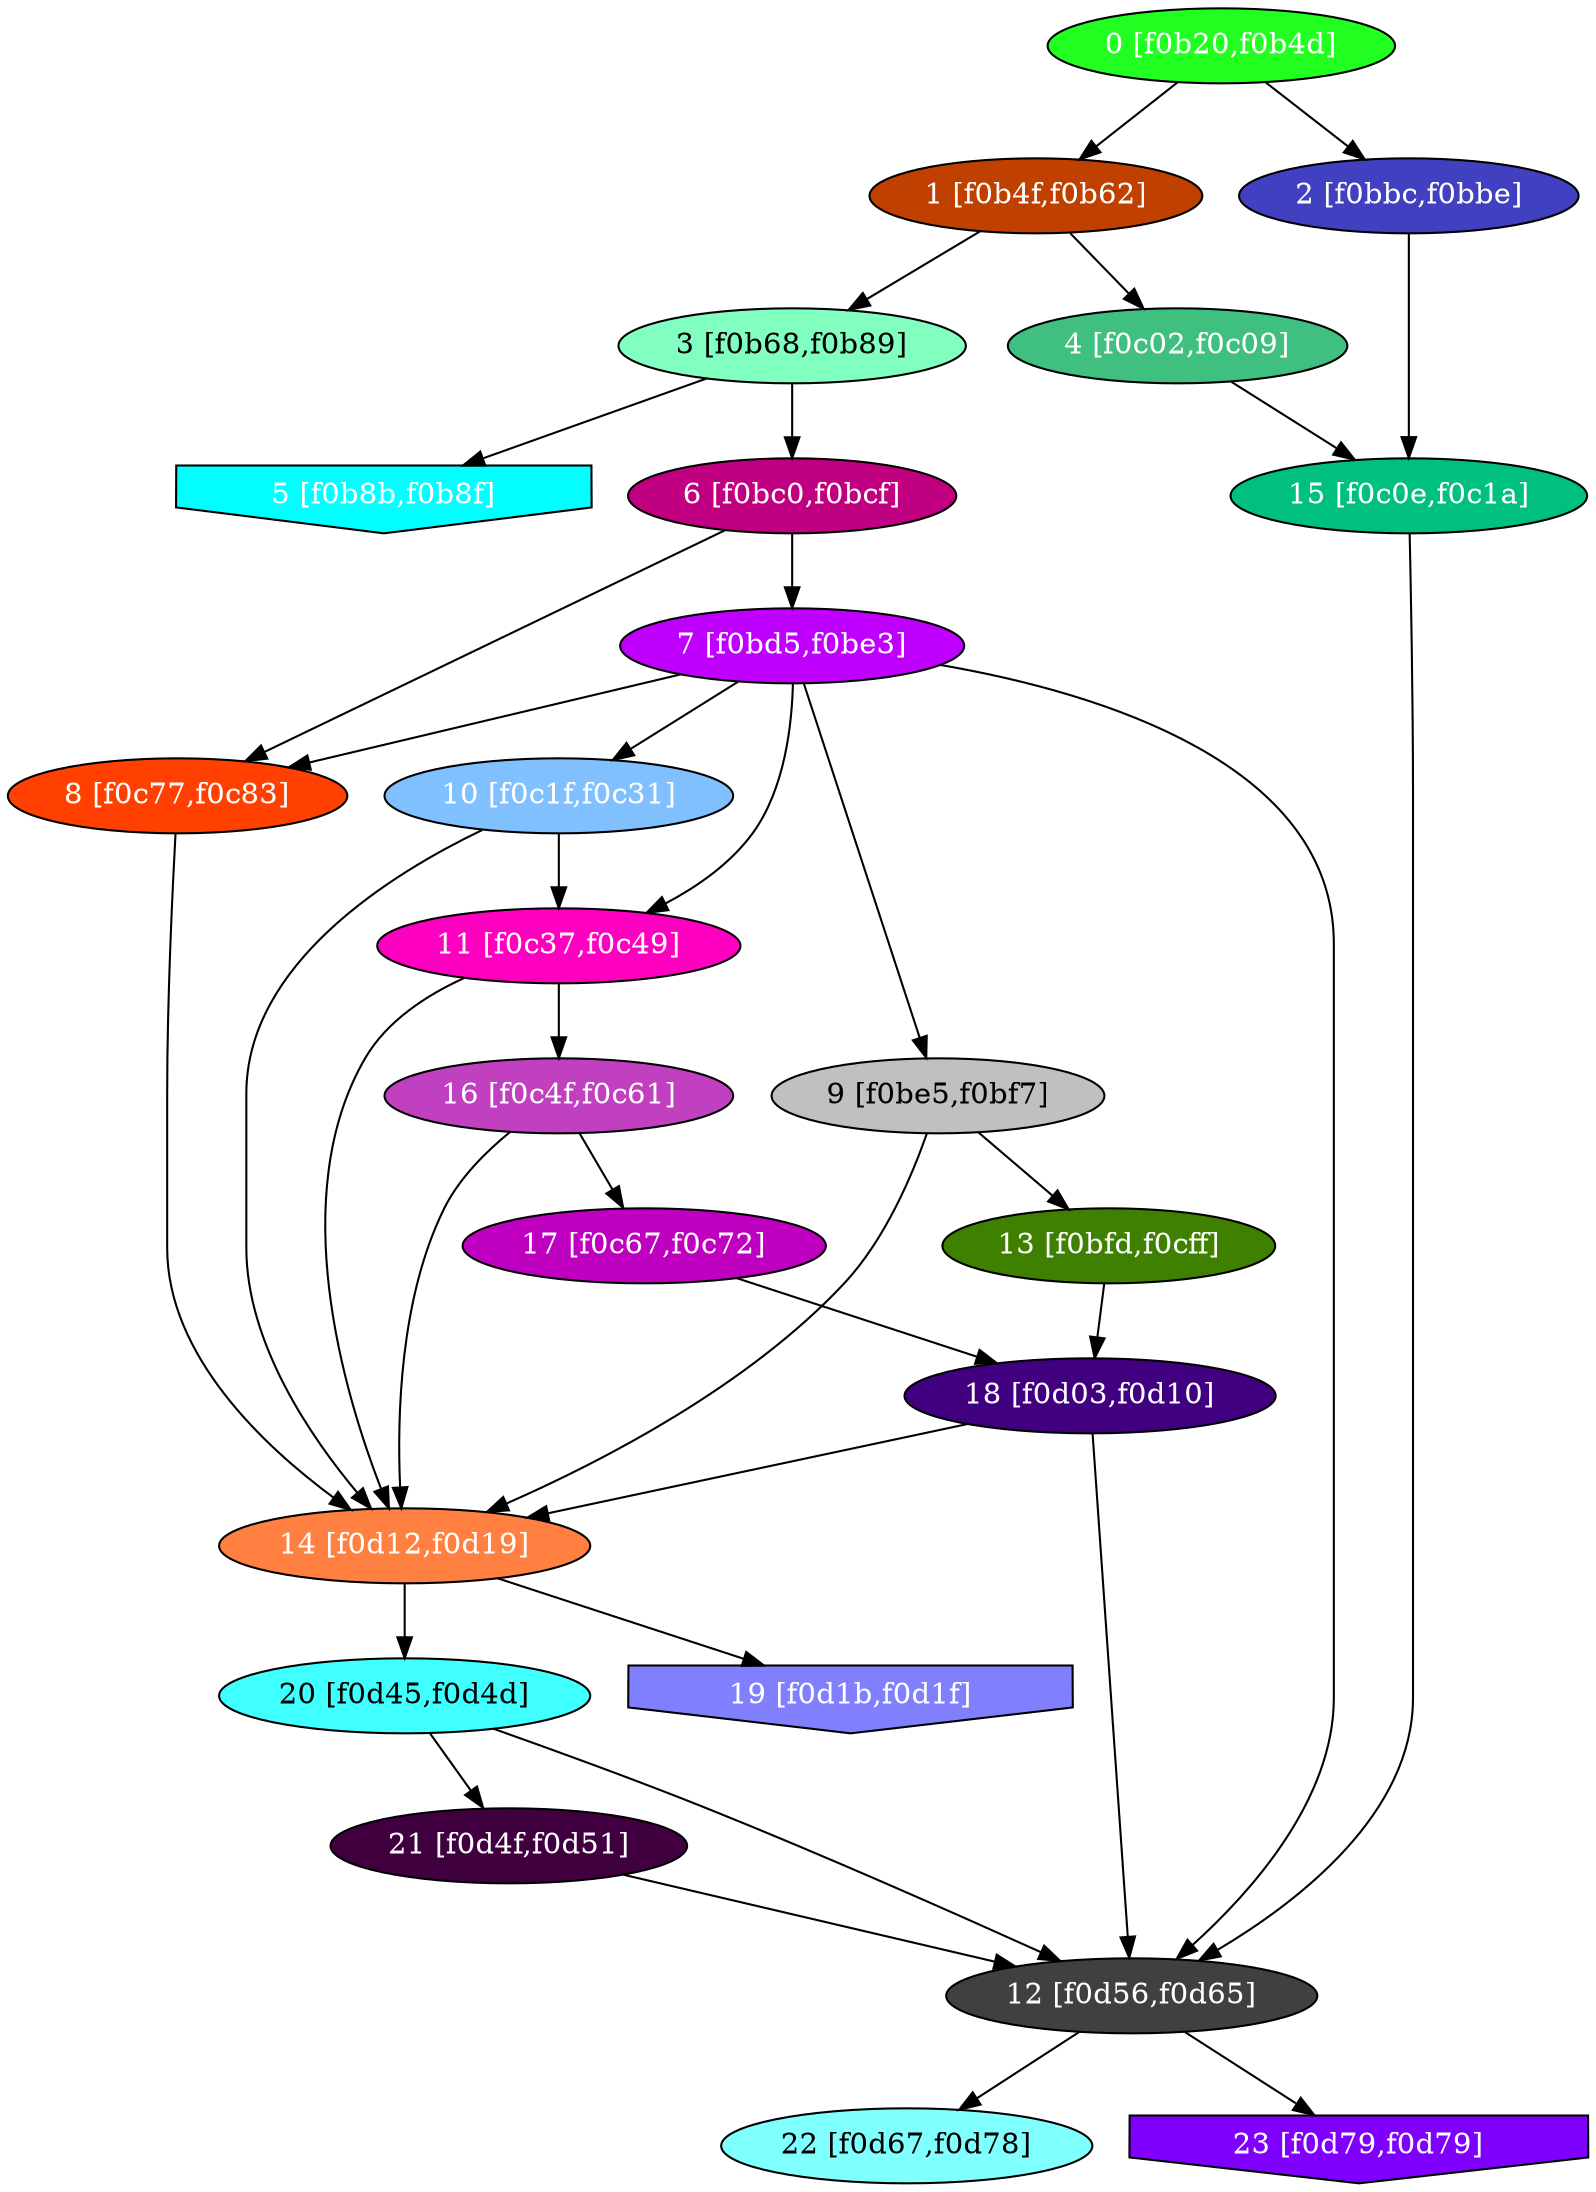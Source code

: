 diGraph libnss3{
	libnss3_0  [style=filled fillcolor="#20FF20" fontcolor="#ffffff" shape=oval label="0 [f0b20,f0b4d]"]
	libnss3_1  [style=filled fillcolor="#C04000" fontcolor="#ffffff" shape=oval label="1 [f0b4f,f0b62]"]
	libnss3_2  [style=filled fillcolor="#4040C0" fontcolor="#ffffff" shape=oval label="2 [f0bbc,f0bbe]"]
	libnss3_3  [style=filled fillcolor="#80FFC0" fontcolor="#000000" shape=oval label="3 [f0b68,f0b89]"]
	libnss3_4  [style=filled fillcolor="#40C080" fontcolor="#ffffff" shape=oval label="4 [f0c02,f0c09]"]
	libnss3_5  [style=filled fillcolor="#00FFFF" fontcolor="#ffffff" shape=invhouse label="5 [f0b8b,f0b8f]"]
	libnss3_6  [style=filled fillcolor="#C00080" fontcolor="#ffffff" shape=oval label="6 [f0bc0,f0bcf]"]
	libnss3_7  [style=filled fillcolor="#C000FF" fontcolor="#ffffff" shape=oval label="7 [f0bd5,f0be3]"]
	libnss3_8  [style=filled fillcolor="#FF4000" fontcolor="#ffffff" shape=oval label="8 [f0c77,f0c83]"]
	libnss3_9  [style=filled fillcolor="#C0C0C0" fontcolor="#000000" shape=oval label="9 [f0be5,f0bf7]"]
	libnss3_a  [style=filled fillcolor="#80C0FF" fontcolor="#ffffff" shape=oval label="10 [f0c1f,f0c31]"]
	libnss3_b  [style=filled fillcolor="#FF00C0" fontcolor="#ffffff" shape=oval label="11 [f0c37,f0c49]"]
	libnss3_c  [style=filled fillcolor="#404040" fontcolor="#ffffff" shape=oval label="12 [f0d56,f0d65]"]
	libnss3_d  [style=filled fillcolor="#408000" fontcolor="#ffffff" shape=oval label="13 [f0bfd,f0cff]"]
	libnss3_e  [style=filled fillcolor="#FF8040" fontcolor="#ffffff" shape=oval label="14 [f0d12,f0d19]"]
	libnss3_f  [style=filled fillcolor="#00C080" fontcolor="#ffffff" shape=oval label="15 [f0c0e,f0c1a]"]
	libnss3_10  [style=filled fillcolor="#C040C0" fontcolor="#ffffff" shape=oval label="16 [f0c4f,f0c61]"]
	libnss3_11  [style=filled fillcolor="#C000C0" fontcolor="#ffffff" shape=oval label="17 [f0c67,f0c72]"]
	libnss3_12  [style=filled fillcolor="#400080" fontcolor="#ffffff" shape=oval label="18 [f0d03,f0d10]"]
	libnss3_13  [style=filled fillcolor="#8080FF" fontcolor="#ffffff" shape=invhouse label="19 [f0d1b,f0d1f]"]
	libnss3_14  [style=filled fillcolor="#40FFFF" fontcolor="#000000" shape=oval label="20 [f0d45,f0d4d]"]
	libnss3_15  [style=filled fillcolor="#400040" fontcolor="#ffffff" shape=oval label="21 [f0d4f,f0d51]"]
	libnss3_16  [style=filled fillcolor="#80FFFF" fontcolor="#000000" shape=oval label="22 [f0d67,f0d78]"]
	libnss3_17  [style=filled fillcolor="#8000FF" fontcolor="#ffffff" shape=invhouse label="23 [f0d79,f0d79]"]

	libnss3_0 -> libnss3_1
	libnss3_0 -> libnss3_2
	libnss3_1 -> libnss3_3
	libnss3_1 -> libnss3_4
	libnss3_2 -> libnss3_f
	libnss3_3 -> libnss3_5
	libnss3_3 -> libnss3_6
	libnss3_4 -> libnss3_f
	libnss3_6 -> libnss3_7
	libnss3_6 -> libnss3_8
	libnss3_7 -> libnss3_8
	libnss3_7 -> libnss3_9
	libnss3_7 -> libnss3_a
	libnss3_7 -> libnss3_b
	libnss3_7 -> libnss3_c
	libnss3_8 -> libnss3_e
	libnss3_9 -> libnss3_d
	libnss3_9 -> libnss3_e
	libnss3_a -> libnss3_b
	libnss3_a -> libnss3_e
	libnss3_b -> libnss3_e
	libnss3_b -> libnss3_10
	libnss3_c -> libnss3_16
	libnss3_c -> libnss3_17
	libnss3_d -> libnss3_12
	libnss3_e -> libnss3_13
	libnss3_e -> libnss3_14
	libnss3_f -> libnss3_c
	libnss3_10 -> libnss3_e
	libnss3_10 -> libnss3_11
	libnss3_11 -> libnss3_12
	libnss3_12 -> libnss3_c
	libnss3_12 -> libnss3_e
	libnss3_14 -> libnss3_c
	libnss3_14 -> libnss3_15
	libnss3_15 -> libnss3_c
}
